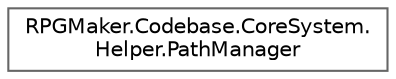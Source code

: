 digraph "クラス階層図"
{
 // LATEX_PDF_SIZE
  bgcolor="transparent";
  edge [fontname=Helvetica,fontsize=10,labelfontname=Helvetica,labelfontsize=10];
  node [fontname=Helvetica,fontsize=10,shape=box,height=0.2,width=0.4];
  rankdir="LR";
  Node0 [id="Node000000",label="RPGMaker.Codebase.CoreSystem.\lHelper.PathManager",height=0.2,width=0.4,color="grey40", fillcolor="white", style="filled",URL="$d7/dd8/class_r_p_g_maker_1_1_codebase_1_1_core_system_1_1_helper_1_1_path_manager.html",tooltip="パス管理機"];
}
